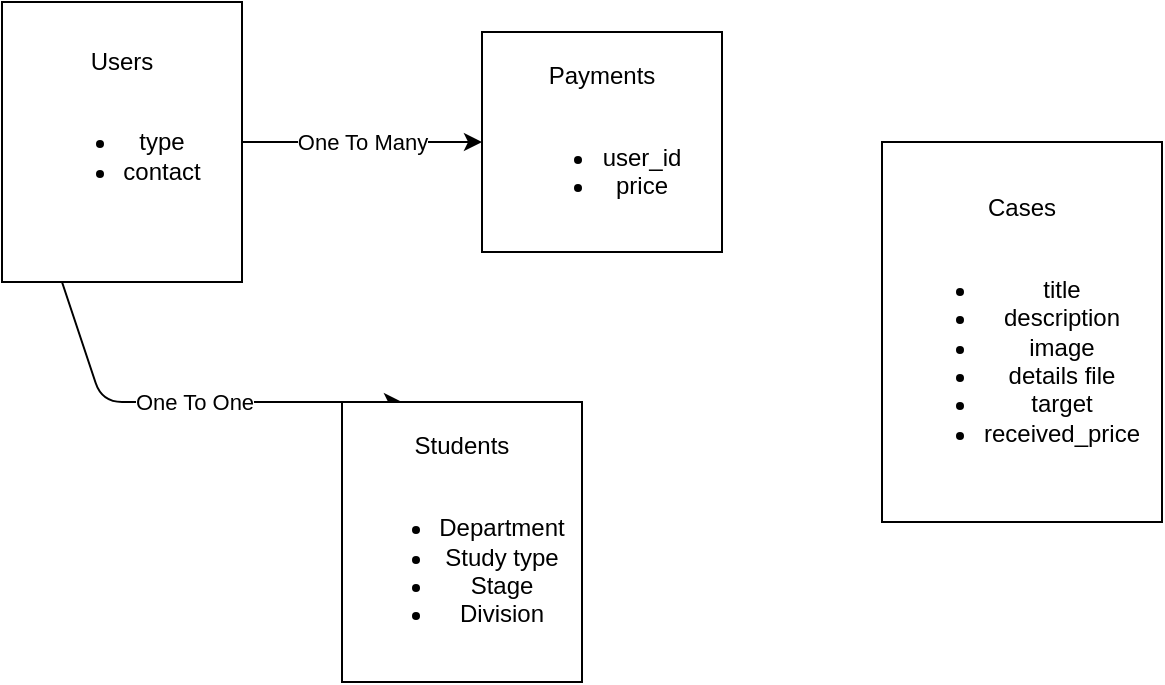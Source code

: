 <mxfile>
    <diagram id="6cggQjElA7jcxz0K3cPM" name="Page-1">
        <mxGraphModel dx="843" dy="457" grid="1" gridSize="10" guides="1" tooltips="1" connect="1" arrows="1" fold="1" page="1" pageScale="1" pageWidth="850" pageHeight="1100" math="0" shadow="0">
            <root>
                <mxCell id="0"/>
                <mxCell id="1" parent="0"/>
                <mxCell id="45" value="One To Many" style="edgeStyle=none;html=1;exitX=1;exitY=0.5;exitDx=0;exitDy=0;entryX=0;entryY=0.5;entryDx=0;entryDy=0;" edge="1" parent="1" source="9" target="36">
                    <mxGeometry relative="1" as="geometry"/>
                </mxCell>
                <mxCell id="46" style="edgeStyle=none;html=1;exitX=0.25;exitY=1;exitDx=0;exitDy=0;entryX=0.25;entryY=0;entryDx=0;entryDy=0;" edge="1" parent="1" source="9" target="19">
                    <mxGeometry relative="1" as="geometry">
                        <mxPoint x="30" y="270" as="targetPoint"/>
                        <Array as="points">
                            <mxPoint x="50" y="210"/>
                        </Array>
                    </mxGeometry>
                </mxCell>
                <mxCell id="51" value="One To One" style="edgeLabel;html=1;align=center;verticalAlign=middle;resizable=0;points=[];" vertex="1" connectable="0" parent="46">
                    <mxGeometry x="0.018" relative="1" as="geometry">
                        <mxPoint as="offset"/>
                    </mxGeometry>
                </mxCell>
                <mxCell id="9" value="Users&lt;br&gt;&lt;br&gt;&lt;ul&gt;&lt;li&gt;type&lt;/li&gt;&lt;li&gt;contact&lt;/li&gt;&lt;span&gt;&amp;nbsp;&lt;/span&gt;&lt;/ul&gt;" style="whiteSpace=wrap;html=1;" parent="1" vertex="1">
                    <mxGeometry y="10" width="120" height="140" as="geometry"/>
                </mxCell>
                <mxCell id="19" value="Students&lt;br&gt;&lt;br&gt;&lt;ul&gt;&lt;li&gt;Department&lt;/li&gt;&lt;li&gt;Study type&lt;br&gt;&lt;/li&gt;&lt;li&gt;Stage&lt;/li&gt;&lt;li&gt;Division&lt;/li&gt;&lt;/ul&gt;" style="whiteSpace=wrap;html=1;" parent="1" vertex="1">
                    <mxGeometry x="170" y="210" width="120" height="140" as="geometry"/>
                </mxCell>
                <mxCell id="28" value="Cases&lt;br&gt;&lt;br&gt;&lt;ul&gt;&lt;li&gt;title&lt;/li&gt;&lt;li&gt;description&lt;/li&gt;&lt;li&gt;image&lt;/li&gt;&lt;li&gt;details file&lt;/li&gt;&lt;li&gt;target&lt;/li&gt;&lt;li&gt;received_price&lt;/li&gt;&lt;/ul&gt;" style="whiteSpace=wrap;html=1;" parent="1" vertex="1">
                    <mxGeometry x="440" y="80" width="140" height="190" as="geometry"/>
                </mxCell>
                <mxCell id="36" value="Payments&lt;br&gt;&lt;br&gt;&lt;ul&gt;&lt;li&gt;user_id&lt;/li&gt;&lt;li&gt;price&lt;/li&gt;&lt;/ul&gt;" style="whiteSpace=wrap;html=1;" parent="1" vertex="1">
                    <mxGeometry x="240" y="25" width="120" height="110" as="geometry"/>
                </mxCell>
            </root>
        </mxGraphModel>
    </diagram>
</mxfile>